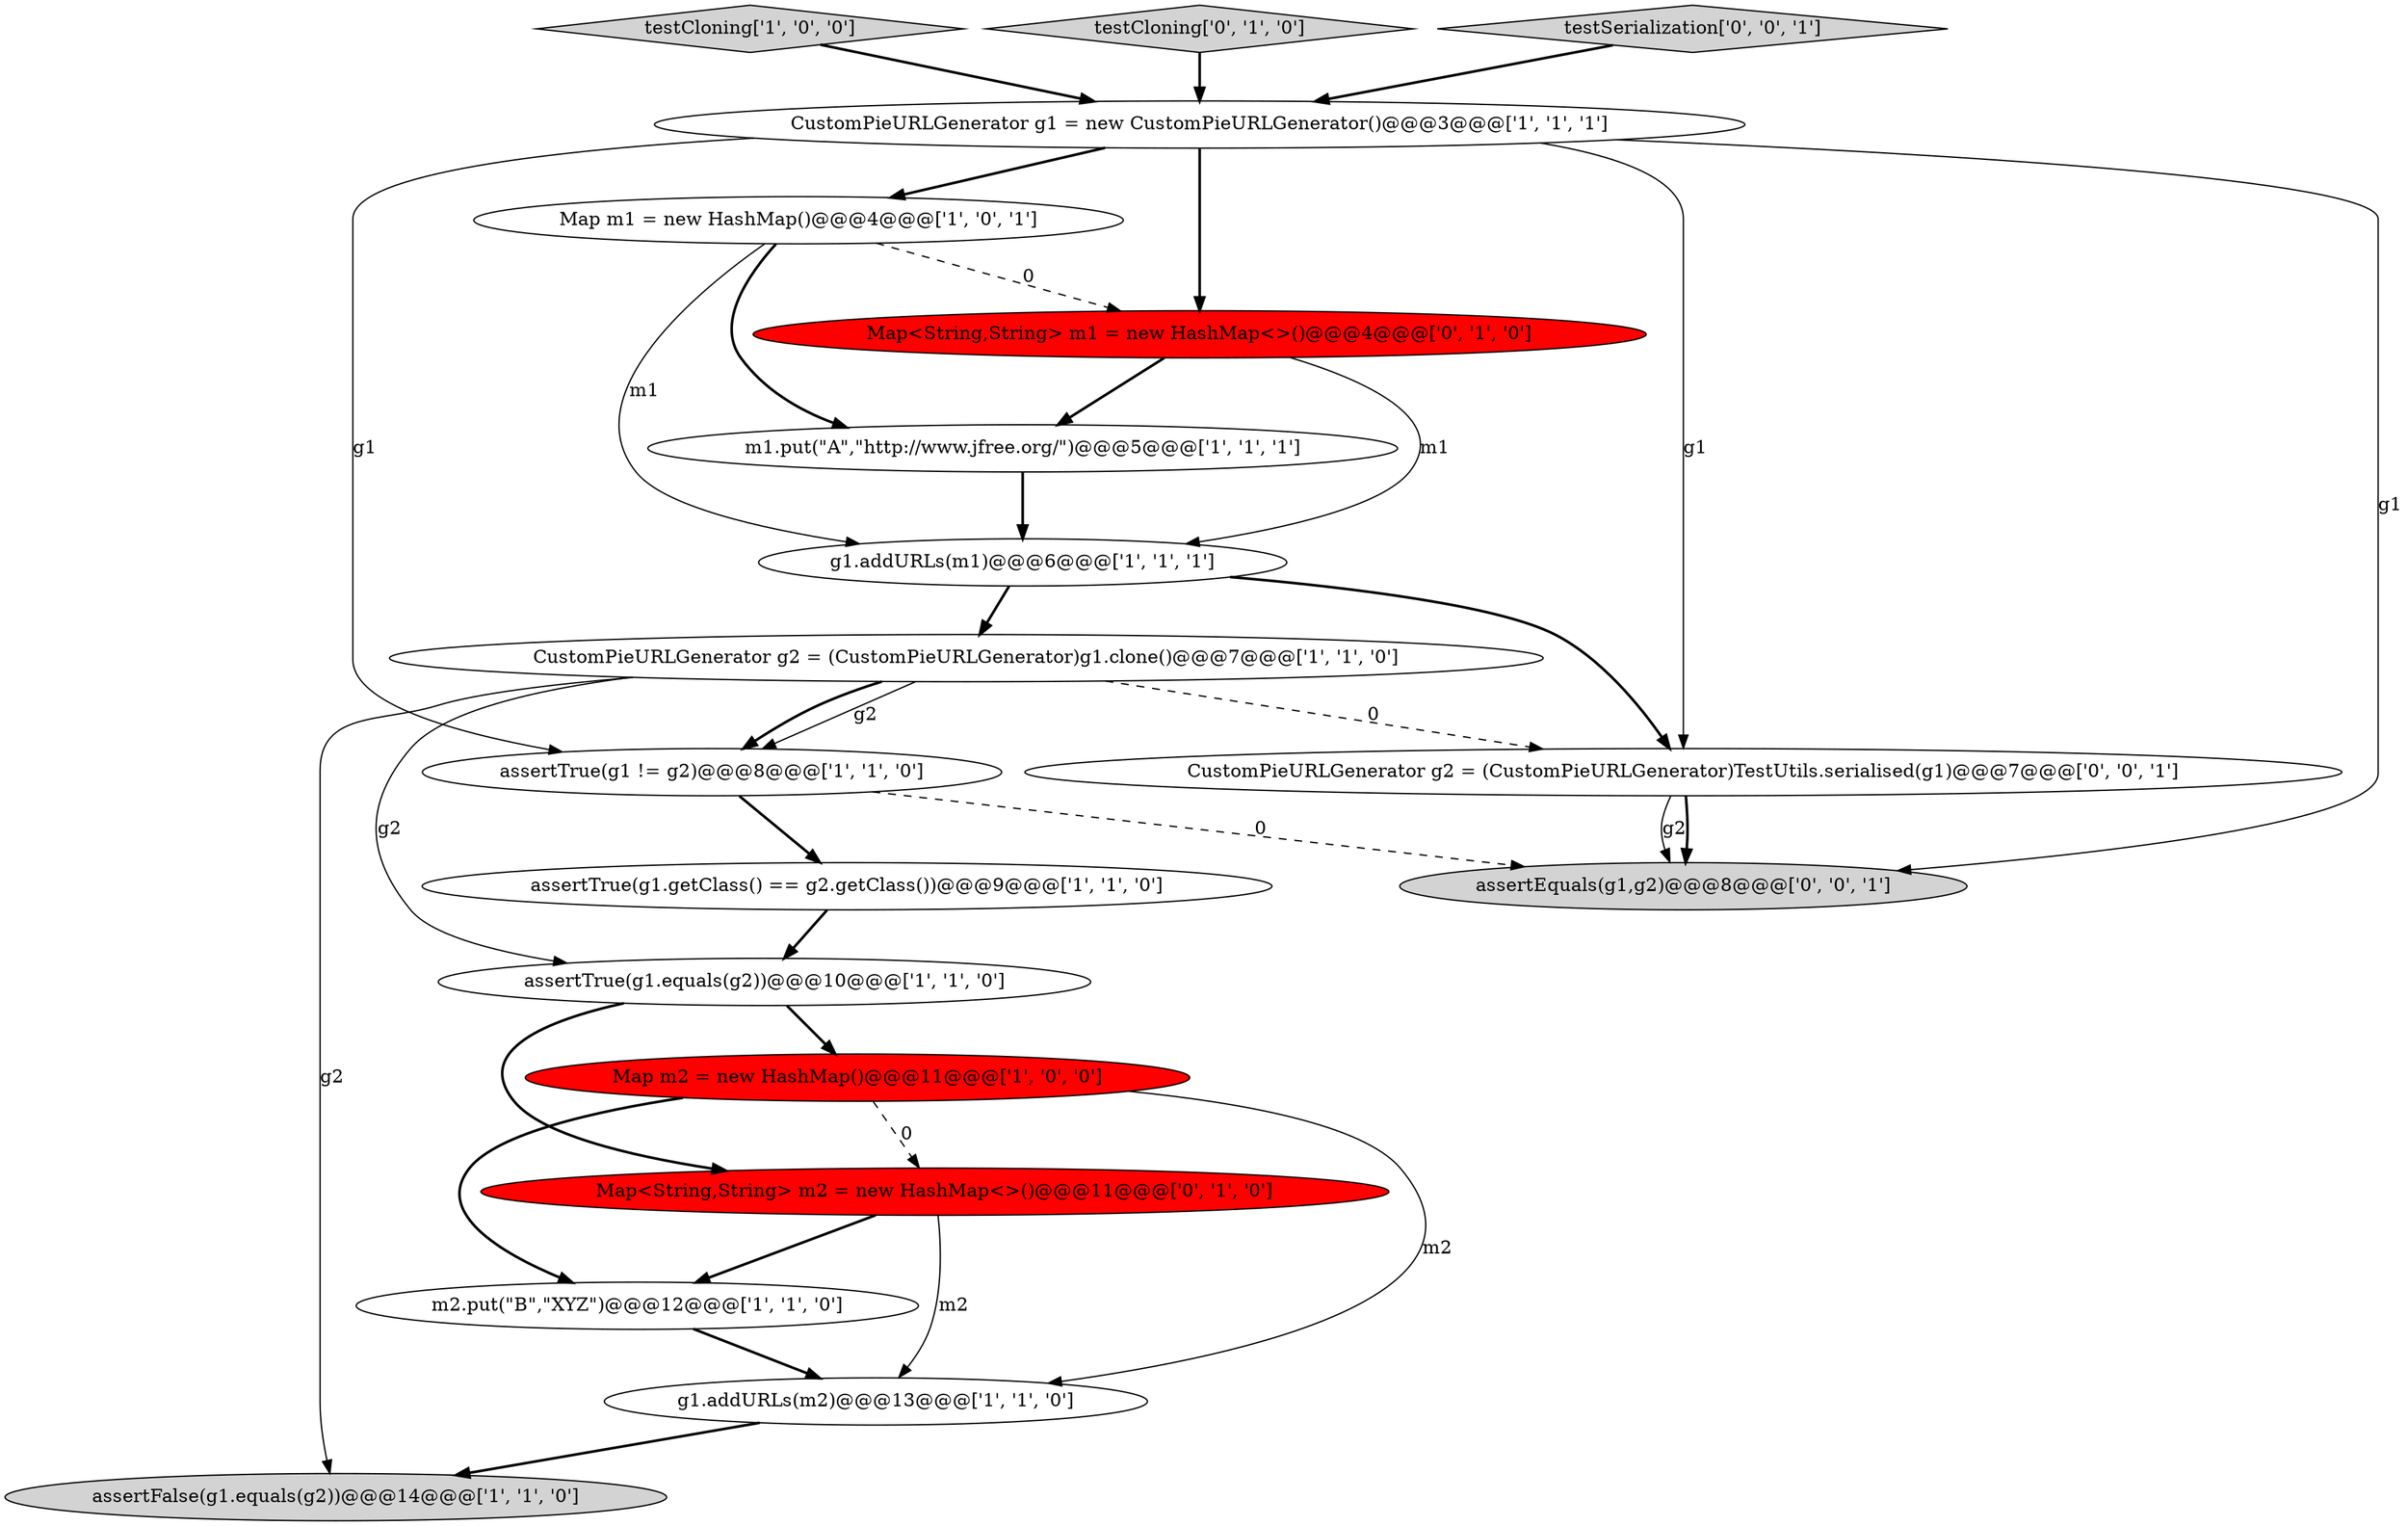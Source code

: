 digraph {
4 [style = filled, label = "g1.addURLs(m2)@@@13@@@['1', '1', '0']", fillcolor = white, shape = ellipse image = "AAA0AAABBB1BBB"];
5 [style = filled, label = "CustomPieURLGenerator g1 = new CustomPieURLGenerator()@@@3@@@['1', '1', '1']", fillcolor = white, shape = ellipse image = "AAA0AAABBB1BBB"];
8 [style = filled, label = "CustomPieURLGenerator g2 = (CustomPieURLGenerator)g1.clone()@@@7@@@['1', '1', '0']", fillcolor = white, shape = ellipse image = "AAA0AAABBB1BBB"];
6 [style = filled, label = "assertTrue(g1.getClass() == g2.getClass())@@@9@@@['1', '1', '0']", fillcolor = white, shape = ellipse image = "AAA0AAABBB1BBB"];
12 [style = filled, label = "m2.put(\"B\",\"XYZ\")@@@12@@@['1', '1', '0']", fillcolor = white, shape = ellipse image = "AAA0AAABBB1BBB"];
11 [style = filled, label = "assertTrue(g1 != g2)@@@8@@@['1', '1', '0']", fillcolor = white, shape = ellipse image = "AAA0AAABBB1BBB"];
1 [style = filled, label = "Map m1 = new HashMap()@@@4@@@['1', '0', '1']", fillcolor = white, shape = ellipse image = "AAA0AAABBB1BBB"];
10 [style = filled, label = "assertTrue(g1.equals(g2))@@@10@@@['1', '1', '0']", fillcolor = white, shape = ellipse image = "AAA0AAABBB1BBB"];
0 [style = filled, label = "assertFalse(g1.equals(g2))@@@14@@@['1', '1', '0']", fillcolor = lightgray, shape = ellipse image = "AAA0AAABBB1BBB"];
7 [style = filled, label = "m1.put(\"A\",\"http://www.jfree.org/\")@@@5@@@['1', '1', '1']", fillcolor = white, shape = ellipse image = "AAA0AAABBB1BBB"];
2 [style = filled, label = "testCloning['1', '0', '0']", fillcolor = lightgray, shape = diamond image = "AAA0AAABBB1BBB"];
3 [style = filled, label = "Map m2 = new HashMap()@@@11@@@['1', '0', '0']", fillcolor = red, shape = ellipse image = "AAA1AAABBB1BBB"];
13 [style = filled, label = "Map<String,String> m1 = new HashMap<>()@@@4@@@['0', '1', '0']", fillcolor = red, shape = ellipse image = "AAA1AAABBB2BBB"];
14 [style = filled, label = "testCloning['0', '1', '0']", fillcolor = lightgray, shape = diamond image = "AAA0AAABBB2BBB"];
15 [style = filled, label = "Map<String,String> m2 = new HashMap<>()@@@11@@@['0', '1', '0']", fillcolor = red, shape = ellipse image = "AAA1AAABBB2BBB"];
9 [style = filled, label = "g1.addURLs(m1)@@@6@@@['1', '1', '1']", fillcolor = white, shape = ellipse image = "AAA0AAABBB1BBB"];
16 [style = filled, label = "testSerialization['0', '0', '1']", fillcolor = lightgray, shape = diamond image = "AAA0AAABBB3BBB"];
18 [style = filled, label = "assertEquals(g1,g2)@@@8@@@['0', '0', '1']", fillcolor = lightgray, shape = ellipse image = "AAA0AAABBB3BBB"];
17 [style = filled, label = "CustomPieURLGenerator g2 = (CustomPieURLGenerator)TestUtils.serialised(g1)@@@7@@@['0', '0', '1']", fillcolor = white, shape = ellipse image = "AAA0AAABBB3BBB"];
3->4 [style = solid, label="m2"];
15->4 [style = solid, label="m2"];
8->0 [style = solid, label="g2"];
10->15 [style = bold, label=""];
8->10 [style = solid, label="g2"];
5->17 [style = solid, label="g1"];
11->6 [style = bold, label=""];
10->3 [style = bold, label=""];
9->17 [style = bold, label=""];
5->11 [style = solid, label="g1"];
1->9 [style = solid, label="m1"];
3->12 [style = bold, label=""];
9->8 [style = bold, label=""];
1->7 [style = bold, label=""];
4->0 [style = bold, label=""];
13->9 [style = solid, label="m1"];
1->13 [style = dashed, label="0"];
7->9 [style = bold, label=""];
8->11 [style = solid, label="g2"];
5->1 [style = bold, label=""];
5->18 [style = solid, label="g1"];
12->4 [style = bold, label=""];
13->7 [style = bold, label=""];
11->18 [style = dashed, label="0"];
6->10 [style = bold, label=""];
5->13 [style = bold, label=""];
16->5 [style = bold, label=""];
3->15 [style = dashed, label="0"];
8->17 [style = dashed, label="0"];
15->12 [style = bold, label=""];
17->18 [style = solid, label="g2"];
8->11 [style = bold, label=""];
17->18 [style = bold, label=""];
2->5 [style = bold, label=""];
14->5 [style = bold, label=""];
}
